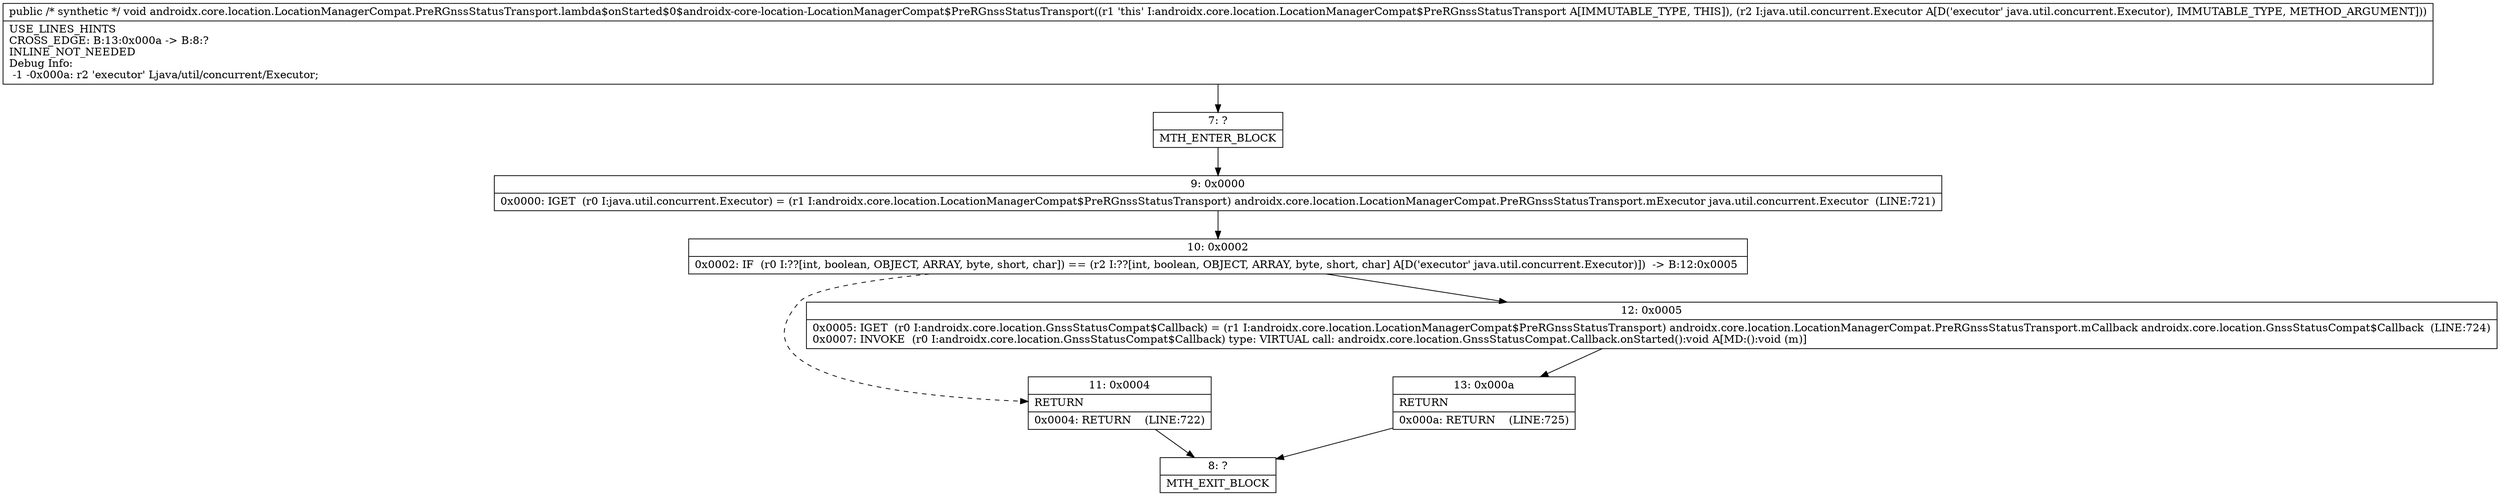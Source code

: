 digraph "CFG forandroidx.core.location.LocationManagerCompat.PreRGnssStatusTransport.lambda$onStarted$0$androidx\-core\-location\-LocationManagerCompat$PreRGnssStatusTransport(Ljava\/util\/concurrent\/Executor;)V" {
Node_7 [shape=record,label="{7\:\ ?|MTH_ENTER_BLOCK\l}"];
Node_9 [shape=record,label="{9\:\ 0x0000|0x0000: IGET  (r0 I:java.util.concurrent.Executor) = (r1 I:androidx.core.location.LocationManagerCompat$PreRGnssStatusTransport) androidx.core.location.LocationManagerCompat.PreRGnssStatusTransport.mExecutor java.util.concurrent.Executor  (LINE:721)\l}"];
Node_10 [shape=record,label="{10\:\ 0x0002|0x0002: IF  (r0 I:??[int, boolean, OBJECT, ARRAY, byte, short, char]) == (r2 I:??[int, boolean, OBJECT, ARRAY, byte, short, char] A[D('executor' java.util.concurrent.Executor)])  \-\> B:12:0x0005 \l}"];
Node_11 [shape=record,label="{11\:\ 0x0004|RETURN\l|0x0004: RETURN    (LINE:722)\l}"];
Node_8 [shape=record,label="{8\:\ ?|MTH_EXIT_BLOCK\l}"];
Node_12 [shape=record,label="{12\:\ 0x0005|0x0005: IGET  (r0 I:androidx.core.location.GnssStatusCompat$Callback) = (r1 I:androidx.core.location.LocationManagerCompat$PreRGnssStatusTransport) androidx.core.location.LocationManagerCompat.PreRGnssStatusTransport.mCallback androidx.core.location.GnssStatusCompat$Callback  (LINE:724)\l0x0007: INVOKE  (r0 I:androidx.core.location.GnssStatusCompat$Callback) type: VIRTUAL call: androidx.core.location.GnssStatusCompat.Callback.onStarted():void A[MD:():void (m)]\l}"];
Node_13 [shape=record,label="{13\:\ 0x000a|RETURN\l|0x000a: RETURN    (LINE:725)\l}"];
MethodNode[shape=record,label="{public \/* synthetic *\/ void androidx.core.location.LocationManagerCompat.PreRGnssStatusTransport.lambda$onStarted$0$androidx\-core\-location\-LocationManagerCompat$PreRGnssStatusTransport((r1 'this' I:androidx.core.location.LocationManagerCompat$PreRGnssStatusTransport A[IMMUTABLE_TYPE, THIS]), (r2 I:java.util.concurrent.Executor A[D('executor' java.util.concurrent.Executor), IMMUTABLE_TYPE, METHOD_ARGUMENT]))  | USE_LINES_HINTS\lCROSS_EDGE: B:13:0x000a \-\> B:8:?\lINLINE_NOT_NEEDED\lDebug Info:\l  \-1 \-0x000a: r2 'executor' Ljava\/util\/concurrent\/Executor;\l}"];
MethodNode -> Node_7;Node_7 -> Node_9;
Node_9 -> Node_10;
Node_10 -> Node_11[style=dashed];
Node_10 -> Node_12;
Node_11 -> Node_8;
Node_12 -> Node_13;
Node_13 -> Node_8;
}


